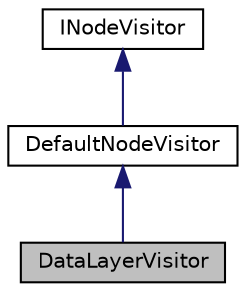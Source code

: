digraph "DataLayerVisitor"
{
 // LATEX_PDF_SIZE
  edge [fontname="Helvetica",fontsize="10",labelfontname="Helvetica",labelfontsize="10"];
  node [fontname="Helvetica",fontsize="10",shape=record];
  Node1 [label="DataLayerVisitor",height=0.2,width=0.4,color="black", fillcolor="grey75", style="filled", fontcolor="black",tooltip="Graph printer visitor."];
  Node2 -> Node1 [dir="back",color="midnightblue",fontsize="10",style="solid",fontname="Helvetica"];
  Node2 [label="DefaultNodeVisitor",height=0.2,width=0.4,color="black", fillcolor="white", style="filled",URL="$classarm__compute_1_1graph_1_1_default_node_visitor.xhtml",tooltip="Default visitor implementation."];
  Node3 -> Node2 [dir="back",color="midnightblue",fontsize="10",style="solid",fontname="Helvetica"];
  Node3 [label="INodeVisitor",height=0.2,width=0.4,color="black", fillcolor="white", style="filled",URL="$classarm__compute_1_1graph_1_1_i_node_visitor.xhtml",tooltip="Node visitor interface."];
}
